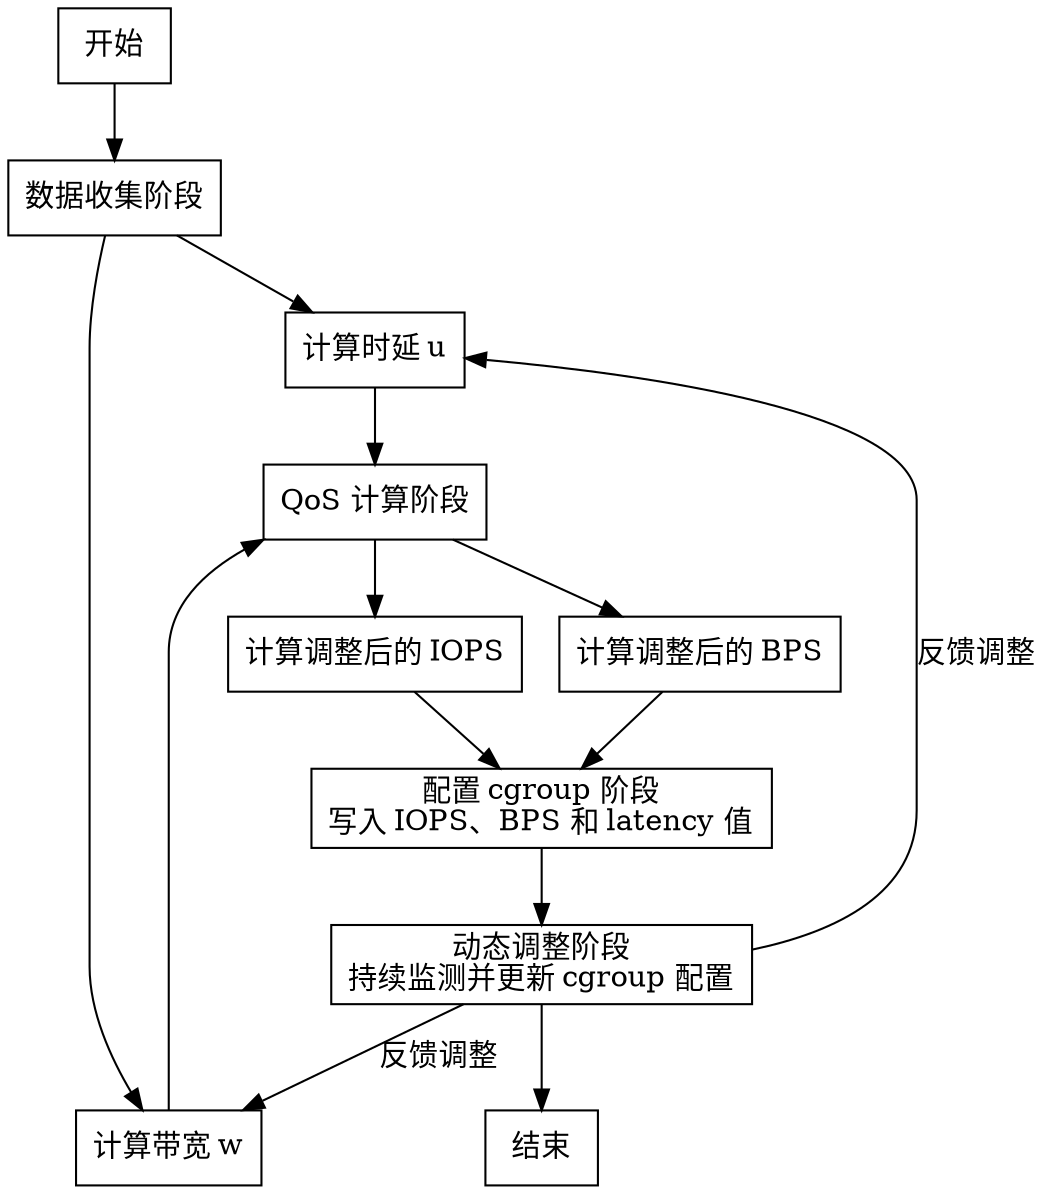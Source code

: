 digraph {
    rankdir=TB;
    node [shape=box];

    start [label="开始"];
    data_collection [label="数据收集阶段"];
    delay_calculation [label="计算时延 u"];
    bandwidth_calculation [label="计算带宽 w"];
    qos_calculation [label="QoS 计算阶段"];
    qos_iops_calc [label="计算调整后的 IOPS"];
    qos_bps_calc [label="计算调整后的 BPS"];
    configure_cgroup [label="配置 cgroup 阶段\n写入 IOPS、BPS 和 latency 值"];
    dynamic_adjustment [label="动态调整阶段\n持续监测并更新 cgroup 配置"];
    end [label="结束"];

    start -> data_collection;
    data_collection -> delay_calculation;
    data_collection -> bandwidth_calculation;
    delay_calculation -> qos_calculation;
    bandwidth_calculation -> qos_calculation;
    qos_calculation -> qos_iops_calc;
    qos_calculation -> qos_bps_calc;
    qos_iops_calc -> configure_cgroup;
    qos_bps_calc -> configure_cgroup;
    configure_cgroup -> dynamic_adjustment;
    dynamic_adjustment -> delay_calculation [label="反馈调整"];
    dynamic_adjustment -> bandwidth_calculation [label="反馈调整"];
    dynamic_adjustment -> end;
}